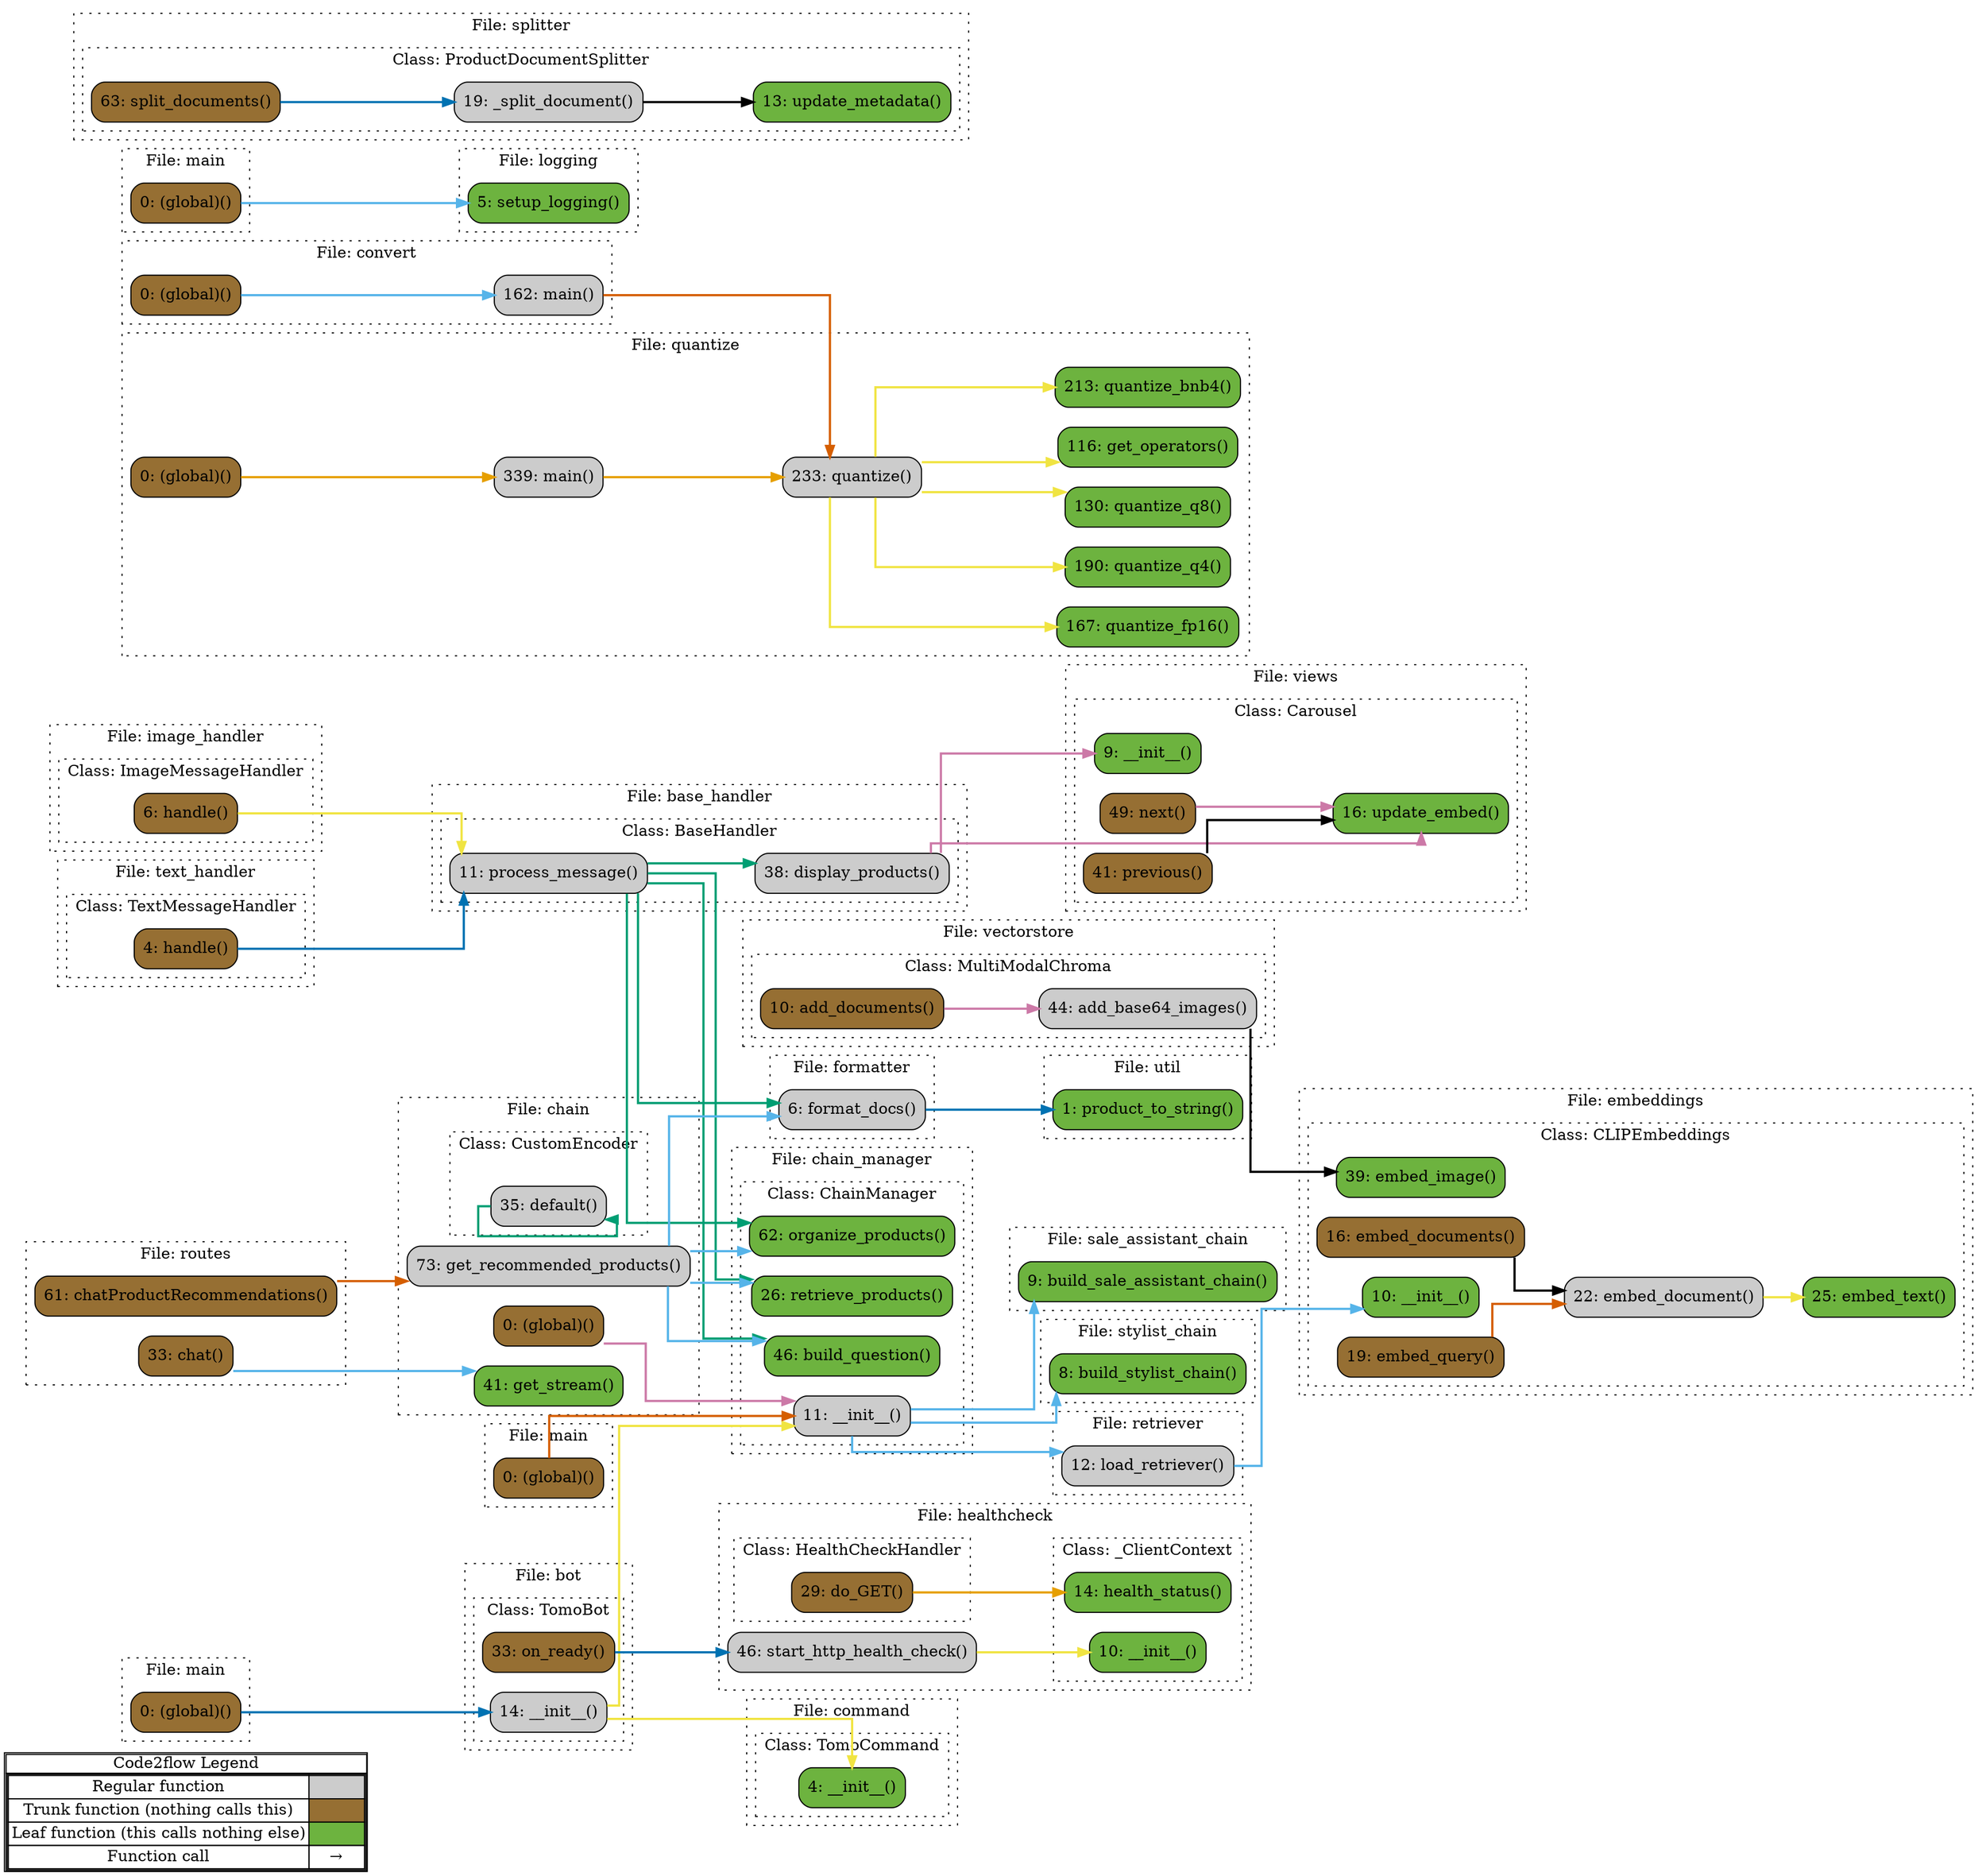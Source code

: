 digraph G {
concentrate=true;
splines="ortho";
rankdir="LR";
subgraph legend{
    rank = min;
    label = "legend";
    Legend [shape=none, margin=0, label = <
        <table cellspacing="0" cellpadding="0" border="1"><tr><td>Code2flow Legend</td></tr><tr><td>
        <table cellspacing="0">
        <tr><td>Regular function</td><td width="50px" bgcolor='#cccccc'></td></tr>
        <tr><td>Trunk function (nothing calls this)</td><td bgcolor='#966F33'></td></tr>
        <tr><td>Leaf function (this calls nothing else)</td><td bgcolor='#6db33f'></td></tr>
        <tr><td>Function call</td><td><font color='black'>&#8594;</font></td></tr>
        </table></td></tr></table>
        >];
}node_4c06689f [label="38: display_products()" name="base_handler::BaseHandler.display_products" shape="rect" style="rounded,filled" fillcolor="#cccccc" ];
node_d3a638b3 [label="11: process_message()" name="base_handler::BaseHandler.process_message" shape="rect" style="rounded,filled" fillcolor="#cccccc" ];
node_0ed4247c [label="14: __init__()" name="bot::TomoBot.__init__" shape="rect" style="rounded,filled" fillcolor="#cccccc" ];
node_c172fead [label="33: on_ready()" name="bot::TomoBot.on_ready" shape="rect" style="rounded,filled" fillcolor="#966F33" ];
node_8cc18647 [label="0: (global)()" name="chain::(global)" shape="rect" style="rounded,filled" fillcolor="#966F33" ];
node_cd12307b [label="35: default()" name="chain::CustomEncoder.default" shape="rect" style="rounded,filled" fillcolor="#cccccc" ];
node_4bd6439a [label="73: get_recommended_products()" name="chain::get_recommended_products" shape="rect" style="rounded,filled" fillcolor="#cccccc" ];
node_9b57943c [label="41: get_stream()" name="chain::get_stream" shape="rect" style="rounded,filled" fillcolor="#6db33f" ];
node_808754a2 [label="11: __init__()" name="chain_manager::ChainManager.__init__" shape="rect" style="rounded,filled" fillcolor="#cccccc" ];
node_3dcf8761 [label="46: build_question()" name="chain_manager::ChainManager.build_question" shape="rect" style="rounded,filled" fillcolor="#6db33f" ];
node_b78b2a71 [label="62: organize_products()" name="chain_manager::ChainManager.organize_products" shape="rect" style="rounded,filled" fillcolor="#6db33f" ];
node_edcec4c1 [label="26: retrieve_products()" name="chain_manager::ChainManager.retrieve_products" shape="rect" style="rounded,filled" fillcolor="#6db33f" ];
node_e7ab12a3 [label="4: __init__()" name="command::TomoCommand.__init__" shape="rect" style="rounded,filled" fillcolor="#6db33f" ];
node_a4a5634a [label="0: (global)()" name="convert::(global)" shape="rect" style="rounded,filled" fillcolor="#966F33" ];
node_58a978e6 [label="162: main()" name="convert::main" shape="rect" style="rounded,filled" fillcolor="#cccccc" ];
node_e8075985 [label="10: __init__()" name="embeddings::CLIPEmbeddings.__init__" shape="rect" style="rounded,filled" fillcolor="#6db33f" ];
node_619d4ba4 [label="22: embed_document()" name="embeddings::CLIPEmbeddings.embed_document" shape="rect" style="rounded,filled" fillcolor="#cccccc" ];
node_781712c8 [label="16: embed_documents()" name="embeddings::CLIPEmbeddings.embed_documents" shape="rect" style="rounded,filled" fillcolor="#966F33" ];
node_413ac61c [label="39: embed_image()" name="embeddings::CLIPEmbeddings.embed_image" shape="rect" style="rounded,filled" fillcolor="#6db33f" ];
node_dd61019e [label="19: embed_query()" name="embeddings::CLIPEmbeddings.embed_query" shape="rect" style="rounded,filled" fillcolor="#966F33" ];
node_4c4ecc66 [label="25: embed_text()" name="embeddings::CLIPEmbeddings.embed_text" shape="rect" style="rounded,filled" fillcolor="#6db33f" ];
node_8d9b2be5 [label="6: format_docs()" name="formatter::format_docs" shape="rect" style="rounded,filled" fillcolor="#cccccc" ];
node_a736cbd1 [label="29: do_GET()" name="healthcheck::HealthCheckHandler.do_GET" shape="rect" style="rounded,filled" fillcolor="#966F33" ];
node_56190ece [label="10: __init__()" name="healthcheck::_ClientContext.__init__" shape="rect" style="rounded,filled" fillcolor="#6db33f" ];
node_c79cf89c [label="14: health_status()" name="healthcheck::_ClientContext.health_status" shape="rect" style="rounded,filled" fillcolor="#6db33f" ];
node_66d39874 [label="46: start_http_health_check()" name="healthcheck::start_http_health_check" shape="rect" style="rounded,filled" fillcolor="#cccccc" ];
node_3350f63c [label="6: handle()" name="image_handler::ImageMessageHandler.handle" shape="rect" style="rounded,filled" fillcolor="#966F33" ];
node_fc683791 [label="5: setup_logging()" name="logging::setup_logging" shape="rect" style="rounded,filled" fillcolor="#6db33f" ];
node_bf5684ad [label="0: (global)()" name="main::(global)" shape="rect" style="rounded,filled" fillcolor="#966F33" ];
node_bb9e9676 [label="0: (global)()" name="main::(global)" shape="rect" style="rounded,filled" fillcolor="#966F33" ];
node_b2bac1aa [label="0: (global)()" name="main::(global)" shape="rect" style="rounded,filled" fillcolor="#966F33" ];
node_d0a8ae41 [label="0: (global)()" name="quantize::(global)" shape="rect" style="rounded,filled" fillcolor="#966F33" ];
node_4c092a1d [label="116: get_operators()" name="quantize::get_operators" shape="rect" style="rounded,filled" fillcolor="#6db33f" ];
node_1decfa09 [label="339: main()" name="quantize::main" shape="rect" style="rounded,filled" fillcolor="#cccccc" ];
node_5d346d14 [label="233: quantize()" name="quantize::quantize" shape="rect" style="rounded,filled" fillcolor="#cccccc" ];
node_f03652be [label="213: quantize_bnb4()" name="quantize::quantize_bnb4" shape="rect" style="rounded,filled" fillcolor="#6db33f" ];
node_85d985e0 [label="167: quantize_fp16()" name="quantize::quantize_fp16" shape="rect" style="rounded,filled" fillcolor="#6db33f" ];
node_a1967410 [label="190: quantize_q4()" name="quantize::quantize_q4" shape="rect" style="rounded,filled" fillcolor="#6db33f" ];
node_f2988b1c [label="130: quantize_q8()" name="quantize::quantize_q8" shape="rect" style="rounded,filled" fillcolor="#6db33f" ];
node_7664edfa [label="12: load_retriever()" name="retriever::load_retriever" shape="rect" style="rounded,filled" fillcolor="#cccccc" ];
node_ef54750a [label="33: chat()" name="routes::chat" shape="rect" style="rounded,filled" fillcolor="#966F33" ];
node_efe3e0b6 [label="61: chatProductRecommendations()" name="routes::chatProductRecommendations" shape="rect" style="rounded,filled" fillcolor="#966F33" ];
node_226247ee [label="9: build_sale_assistant_chain()" name="sale_assistant_chain::build_sale_assistant_chain" shape="rect" style="rounded,filled" fillcolor="#6db33f" ];
node_cdd36978 [label="19: _split_document()" name="splitter::ProductDocumentSplitter._split_document" shape="rect" style="rounded,filled" fillcolor="#cccccc" ];
node_754a340d [label="63: split_documents()" name="splitter::ProductDocumentSplitter.split_documents" shape="rect" style="rounded,filled" fillcolor="#966F33" ];
node_1f874989 [label="13: update_metadata()" name="splitter::ProductDocumentSplitter.update_metadata" shape="rect" style="rounded,filled" fillcolor="#6db33f" ];
node_192a0c68 [label="8: build_stylist_chain()" name="stylist_chain::build_stylist_chain" shape="rect" style="rounded,filled" fillcolor="#6db33f" ];
node_bad04415 [label="4: handle()" name="text_handler::TextMessageHandler.handle" shape="rect" style="rounded,filled" fillcolor="#966F33" ];
node_6f1b2014 [label="1: product_to_string()" name="util::product_to_string" shape="rect" style="rounded,filled" fillcolor="#6db33f" ];
node_f08b9b00 [label="44: add_base64_images()" name="vectorstore::MultiModalChroma.add_base64_images" shape="rect" style="rounded,filled" fillcolor="#cccccc" ];
node_e51811df [label="10: add_documents()" name="vectorstore::MultiModalChroma.add_documents" shape="rect" style="rounded,filled" fillcolor="#966F33" ];
node_e12baec3 [label="9: __init__()" name="views::Carousel.__init__" shape="rect" style="rounded,filled" fillcolor="#6db33f" ];
node_d50cc3cf [label="49: next()" name="views::Carousel.next" shape="rect" style="rounded,filled" fillcolor="#966F33" ];
node_c185e7c0 [label="41: previous()" name="views::Carousel.previous" shape="rect" style="rounded,filled" fillcolor="#966F33" ];
node_b1386d1d [label="16: update_embed()" name="views::Carousel.update_embed" shape="rect" style="rounded,filled" fillcolor="#6db33f" ];
node_4c06689f -> node_e12baec3 [color="#CC79A7" penwidth="2"];
node_4c06689f -> node_b1386d1d [color="#CC79A7" penwidth="2"];
node_d3a638b3 -> node_4c06689f [color="#009E73" penwidth="2"];
node_d3a638b3 -> node_3dcf8761 [color="#009E73" penwidth="2"];
node_d3a638b3 -> node_b78b2a71 [color="#009E73" penwidth="2"];
node_d3a638b3 -> node_edcec4c1 [color="#009E73" penwidth="2"];
node_d3a638b3 -> node_8d9b2be5 [color="#009E73" penwidth="2"];
node_0ed4247c -> node_808754a2 [color="#F0E442" penwidth="2"];
node_0ed4247c -> node_e7ab12a3 [color="#F0E442" penwidth="2"];
node_c172fead -> node_66d39874 [color="#0072B2" penwidth="2"];
node_8cc18647 -> node_808754a2 [color="#CC79A7" penwidth="2"];
node_cd12307b -> node_cd12307b [color="#009E73" penwidth="2"];
node_4bd6439a -> node_3dcf8761 [color="#56B4E9" penwidth="2"];
node_4bd6439a -> node_b78b2a71 [color="#56B4E9" penwidth="2"];
node_4bd6439a -> node_edcec4c1 [color="#56B4E9" penwidth="2"];
node_4bd6439a -> node_8d9b2be5 [color="#56B4E9" penwidth="2"];
node_808754a2 -> node_7664edfa [color="#56B4E9" penwidth="2"];
node_808754a2 -> node_226247ee [color="#56B4E9" penwidth="2"];
node_808754a2 -> node_192a0c68 [color="#56B4E9" penwidth="2"];
node_808754a2 -> node_192a0c68 [color="#56B4E9" penwidth="2"];
node_a4a5634a -> node_58a978e6 [color="#56B4E9" penwidth="2"];
node_58a978e6 -> node_5d346d14 [color="#D55E00" penwidth="2"];
node_619d4ba4 -> node_4c4ecc66 [color="#F0E442" penwidth="2"];
node_781712c8 -> node_619d4ba4 [color="#000000" penwidth="2"];
node_dd61019e -> node_619d4ba4 [color="#D55E00" penwidth="2"];
node_8d9b2be5 -> node_6f1b2014 [color="#0072B2" penwidth="2"];
node_a736cbd1 -> node_c79cf89c [color="#E69F00" penwidth="2"];
node_66d39874 -> node_56190ece [color="#F0E442" penwidth="2"];
node_3350f63c -> node_d3a638b3 [color="#F0E442" penwidth="2"];
node_b2bac1aa -> node_fc683791 [color="#56B4E9" penwidth="2"];
node_bf5684ad -> node_0ed4247c [color="#0072B2" penwidth="2"];
node_bb9e9676 -> node_808754a2 [color="#D55E00" penwidth="2"];
node_d0a8ae41 -> node_1decfa09 [color="#E69F00" penwidth="2"];
node_1decfa09 -> node_5d346d14 [color="#E69F00" penwidth="2"];
node_5d346d14 -> node_4c092a1d [color="#F0E442" penwidth="2"];
node_5d346d14 -> node_f03652be [color="#F0E442" penwidth="2"];
node_5d346d14 -> node_85d985e0 [color="#F0E442" penwidth="2"];
node_5d346d14 -> node_85d985e0 [color="#F0E442" penwidth="2"];
node_5d346d14 -> node_a1967410 [color="#F0E442" penwidth="2"];
node_5d346d14 -> node_f2988b1c [color="#F0E442" penwidth="2"];
node_7664edfa -> node_e8075985 [color="#56B4E9" penwidth="2"];
node_ef54750a -> node_9b57943c [color="#56B4E9" penwidth="2"];
node_efe3e0b6 -> node_4bd6439a [color="#D55E00" penwidth="2"];
node_cdd36978 -> node_1f874989 [color="#000000" penwidth="2"];
node_cdd36978 -> node_1f874989 [color="#000000" penwidth="2"];
node_cdd36978 -> node_1f874989 [color="#000000" penwidth="2"];
node_cdd36978 -> node_1f874989 [color="#000000" penwidth="2"];
node_cdd36978 -> node_1f874989 [color="#000000" penwidth="2"];
node_cdd36978 -> node_1f874989 [color="#000000" penwidth="2"];
node_cdd36978 -> node_1f874989 [color="#000000" penwidth="2"];
node_754a340d -> node_cdd36978 [color="#0072B2" penwidth="2"];
node_bad04415 -> node_d3a638b3 [color="#0072B2" penwidth="2"];
node_f08b9b00 -> node_413ac61c [color="#000000" penwidth="2"];
node_e51811df -> node_f08b9b00 [color="#CC79A7" penwidth="2"];
node_d50cc3cf -> node_b1386d1d [color="#CC79A7" penwidth="2"];
node_c185e7c0 -> node_b1386d1d [color="#000000" penwidth="2"];
subgraph cluster_82739b39 {
    label="File: base_handler";
    name="base_handler";
    style="filled";
    graph[style=dotted];
    subgraph cluster_3835b472 {
        node_d3a638b3 node_4c06689f;
        label="Class: BaseHandler";
        name="BaseHandler";
        style="filled";
        graph[style=dotted];
    };
};
subgraph cluster_f9ac173f {
    label="File: bot";
    name="bot";
    style="filled";
    graph[style=dotted];
    subgraph cluster_d95a3e0f {
        node_0ed4247c node_c172fead;
        label="Class: TomoBot";
        name="TomoBot";
        style="filled";
        graph[style=dotted];
    };
};
subgraph cluster_59e6e0dd {
    node_9b57943c node_4bd6439a node_8cc18647;
    label="File: chain";
    name="chain";
    style="filled";
    graph[style=dotted];
    subgraph cluster_f9b9af92 {
        node_cd12307b;
        label="Class: CustomEncoder";
        name="CustomEncoder";
        style="filled";
        graph[style=dotted];
    };
};
subgraph cluster_e46ff620 {
    label="File: chain_manager";
    name="chain_manager";
    style="filled";
    graph[style=dotted];
    subgraph cluster_75a66843 {
        node_808754a2 node_edcec4c1 node_3dcf8761 node_b78b2a71;
        label="Class: ChainManager";
        name="ChainManager";
        style="filled";
        graph[style=dotted];
    };
};
subgraph cluster_a1661dd2 {
    label="File: command";
    name="command";
    style="filled";
    graph[style=dotted];
    subgraph cluster_ebda9439 {
        node_e7ab12a3;
        label="Class: TomoCommand";
        name="TomoCommand";
        style="filled";
        graph[style=dotted];
    };
};
subgraph cluster_1de68d24 {
    node_58a978e6 node_a4a5634a;
    label="File: convert";
    name="convert";
    style="filled";
    graph[style=dotted];
};
subgraph cluster_21c5cb33 {
    label="File: embeddings";
    name="embeddings";
    style="filled";
    graph[style=dotted];
    subgraph cluster_35542a3c {
        node_e8075985 node_781712c8 node_dd61019e node_619d4ba4 node_4c4ecc66 node_413ac61c;
        label="Class: CLIPEmbeddings";
        name="CLIPEmbeddings";
        style="filled";
        graph[style=dotted];
    };
};
subgraph cluster_3ceabe7d {
    node_8d9b2be5;
    label="File: formatter";
    name="formatter";
    style="filled";
    graph[style=dotted];
};
subgraph cluster_2a241e47 {
    node_66d39874;
    label="File: healthcheck";
    name="healthcheck";
    style="filled";
    graph[style=dotted];
    subgraph cluster_93c45550 {
        node_56190ece node_c79cf89c;
        label="Class: _ClientContext";
        name="_ClientContext";
        style="filled";
        graph[style=dotted];
    };
    subgraph cluster_a80f1f00 {
        node_a736cbd1;
        label="Class: HealthCheckHandler";
        name="HealthCheckHandler";
        style="filled";
        graph[style=dotted];
    };
};
subgraph cluster_9afca652 {
    label="File: image_handler";
    name="image_handler";
    style="filled";
    graph[style=dotted];
    subgraph cluster_62ce5277 {
        node_3350f63c;
        label="Class: ImageMessageHandler";
        name="ImageMessageHandler";
        style="filled";
        graph[style=dotted];
    };
};
subgraph cluster_b7ef5a4e {
    node_fc683791;
    label="File: logging";
    name="logging";
    style="filled";
    graph[style=dotted];
};
subgraph cluster_54257f3c {
    node_b2bac1aa;
    label="File: main";
    name="main";
    style="filled";
    graph[style=dotted];
};
subgraph cluster_630f98fd {
    node_bf5684ad;
    label="File: main";
    name="main";
    style="filled";
    graph[style=dotted];
};
subgraph cluster_78dbead9 {
    node_bb9e9676;
    label="File: main";
    name="main";
    style="filled";
    graph[style=dotted];
};
subgraph cluster_014ac1f9 {
    node_4c092a1d node_f2988b1c node_85d985e0 node_a1967410 node_f03652be node_5d346d14 node_1decfa09 node_d0a8ae41;
    label="File: quantize";
    name="quantize";
    style="filled";
    graph[style=dotted];
};
subgraph cluster_25562d7c {
    node_7664edfa;
    label="File: retriever";
    name="retriever";
    style="filled";
    graph[style=dotted];
};
subgraph cluster_6941a626 {
    node_ef54750a node_efe3e0b6;
    label="File: routes";
    name="routes";
    style="filled";
    graph[style=dotted];
};
subgraph cluster_592da287 {
    node_226247ee;
    label="File: sale_assistant_chain";
    name="sale_assistant_chain";
    style="filled";
    graph[style=dotted];
};
subgraph cluster_337c4efb {
    label="File: splitter";
    name="splitter";
    style="filled";
    graph[style=dotted];
    subgraph cluster_2aecf16d {
        node_1f874989 node_cdd36978 node_754a340d;
        label="Class: ProductDocumentSplitter";
        name="ProductDocumentSplitter";
        style="filled";
        graph[style=dotted];
    };
};
subgraph cluster_c403b6a4 {
    node_192a0c68;
    label="File: stylist_chain";
    name="stylist_chain";
    style="filled";
    graph[style=dotted];
};
subgraph cluster_c0162df1 {
    label="File: text_handler";
    name="text_handler";
    style="filled";
    graph[style=dotted];
    subgraph cluster_0b1ef717 {
        node_bad04415;
        label="Class: TextMessageHandler";
        name="TextMessageHandler";
        style="filled";
        graph[style=dotted];
    };
};
subgraph cluster_fcb486aa {
    node_6f1b2014;
    label="File: util";
    name="util";
    style="filled";
    graph[style=dotted];
};
subgraph cluster_74b91f21 {
    label="File: vectorstore";
    name="vectorstore";
    style="filled";
    graph[style=dotted];
    subgraph cluster_9b66b8eb {
        node_e51811df node_f08b9b00;
        label="Class: MultiModalChroma";
        name="MultiModalChroma";
        style="filled";
        graph[style=dotted];
    };
};
subgraph cluster_b17c2bdf {
    label="File: views";
    name="views";
    style="filled";
    graph[style=dotted];
    subgraph cluster_7d97a12d {
        node_e12baec3 node_b1386d1d node_c185e7c0 node_d50cc3cf;
        label="Class: Carousel";
        name="Carousel";
        style="filled";
        graph[style=dotted];
    };
};
}
